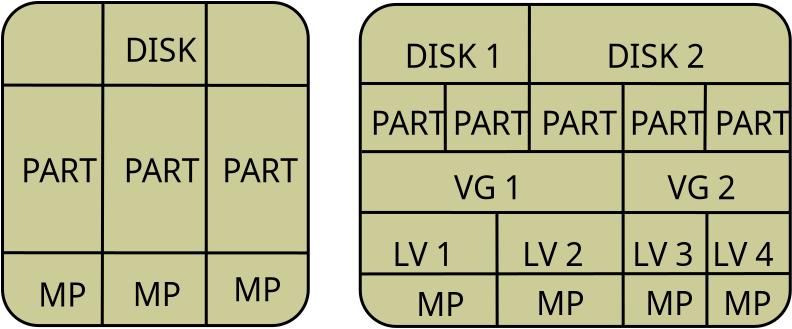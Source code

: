 <?xml version="1.0" encoding="UTF-8"?>
<dia:diagram xmlns:dia="http://www.lysator.liu.se/~alla/dia/">
  <dia:layer name="Hintergrund" visible="true">
    <dia:object type="Standard - Box" version="0" id="O0">
      <dia:attribute name="obj_pos">
        <dia:point val="0.462,1.997"/>
      </dia:attribute>
      <dia:attribute name="obj_bb">
        <dia:rectangle val="0.387,1.922;15.825,18.225"/>
      </dia:attribute>
      <dia:attribute name="elem_corner">
        <dia:point val="0.462,1.997"/>
      </dia:attribute>
      <dia:attribute name="elem_width">
        <dia:real val="15.288"/>
      </dia:attribute>
      <dia:attribute name="elem_height">
        <dia:real val="16.153"/>
      </dia:attribute>
      <dia:attribute name="border_width">
        <dia:real val="0.15"/>
      </dia:attribute>
      <dia:attribute name="inner_color">
        <dia:color val="#cccc99"/>
      </dia:attribute>
      <dia:attribute name="show_background">
        <dia:boolean val="true"/>
      </dia:attribute>
      <dia:attribute name="corner_radius">
        <dia:real val="1.8"/>
      </dia:attribute>
    </dia:object>
    <dia:object type="Standard - Box" version="0" id="O1">
      <dia:attribute name="obj_pos">
        <dia:point val="18.35,2.094"/>
      </dia:attribute>
      <dia:attribute name="obj_bb">
        <dia:rectangle val="18.275,2.019;39.925,18.269"/>
      </dia:attribute>
      <dia:attribute name="elem_corner">
        <dia:point val="18.35,2.094"/>
      </dia:attribute>
      <dia:attribute name="elem_width">
        <dia:real val="21.5"/>
      </dia:attribute>
      <dia:attribute name="elem_height">
        <dia:real val="16.1"/>
      </dia:attribute>
      <dia:attribute name="border_width">
        <dia:real val="0.15"/>
      </dia:attribute>
      <dia:attribute name="inner_color">
        <dia:color val="#cccc99"/>
      </dia:attribute>
      <dia:attribute name="show_background">
        <dia:boolean val="true"/>
      </dia:attribute>
      <dia:attribute name="corner_radius">
        <dia:real val="1.8"/>
      </dia:attribute>
    </dia:object>
  </dia:layer>
  <dia:layer name="Text" visible="true">
    <dia:object type="Standard - Text" version="1" id="O2">
      <dia:attribute name="obj_pos">
        <dia:point val="6.576,4.339"/>
      </dia:attribute>
      <dia:attribute name="obj_bb">
        <dia:rectangle val="6.576,3.244;9.824,5.434"/>
      </dia:attribute>
      <dia:attribute name="text">
        <dia:composite type="text">
          <dia:attribute name="string">
            <dia:string>#DISK#</dia:string>
          </dia:attribute>
          <dia:attribute name="font">
            <dia:font family="andale sans" style="0" name="Courier"/>
          </dia:attribute>
          <dia:attribute name="height">
            <dia:real val="2"/>
          </dia:attribute>
          <dia:attribute name="pos">
            <dia:point val="6.576,4.907"/>
          </dia:attribute>
          <dia:attribute name="color">
            <dia:color val="#000000"/>
          </dia:attribute>
          <dia:attribute name="alignment">
            <dia:enum val="0"/>
          </dia:attribute>
        </dia:composite>
      </dia:attribute>
      <dia:attribute name="valign">
        <dia:enum val="2"/>
      </dia:attribute>
    </dia:object>
    <dia:object type="Standard - Text" version="1" id="O3">
      <dia:attribute name="obj_pos">
        <dia:point val="37.446,27.604"/>
      </dia:attribute>
      <dia:attribute name="obj_bb">
        <dia:rectangle val="37.446,27.024;37.446,27.741"/>
      </dia:attribute>
      <dia:attribute name="text">
        <dia:composite type="text">
          <dia:attribute name="string">
            <dia:string>##</dia:string>
          </dia:attribute>
          <dia:attribute name="font">
            <dia:font family="sans" style="0" name="Helvetica"/>
          </dia:attribute>
          <dia:attribute name="height">
            <dia:real val="0.8"/>
          </dia:attribute>
          <dia:attribute name="pos">
            <dia:point val="37.446,27.604"/>
          </dia:attribute>
          <dia:attribute name="color">
            <dia:color val="#000000"/>
          </dia:attribute>
          <dia:attribute name="alignment">
            <dia:enum val="0"/>
          </dia:attribute>
        </dia:composite>
      </dia:attribute>
      <dia:attribute name="valign">
        <dia:enum val="3"/>
      </dia:attribute>
    </dia:object>
    <dia:object type="Standard - Text" version="1" id="O4">
      <dia:attribute name="obj_pos">
        <dia:point val="1.399,10.369"/>
      </dia:attribute>
      <dia:attribute name="obj_bb">
        <dia:rectangle val="1.399,9.274;4.944,11.464"/>
      </dia:attribute>
      <dia:attribute name="text">
        <dia:composite type="text">
          <dia:attribute name="string">
            <dia:string>#PART#</dia:string>
          </dia:attribute>
          <dia:attribute name="font">
            <dia:font family="andale sans" style="0" name="Courier"/>
          </dia:attribute>
          <dia:attribute name="height">
            <dia:real val="2"/>
          </dia:attribute>
          <dia:attribute name="pos">
            <dia:point val="1.399,10.936"/>
          </dia:attribute>
          <dia:attribute name="color">
            <dia:color val="#000000"/>
          </dia:attribute>
          <dia:attribute name="alignment">
            <dia:enum val="0"/>
          </dia:attribute>
        </dia:composite>
      </dia:attribute>
      <dia:attribute name="valign">
        <dia:enum val="2"/>
      </dia:attribute>
    </dia:object>
    <dia:object type="Standard - Text" version="1" id="O5">
      <dia:attribute name="obj_pos">
        <dia:point val="19.957,14.556"/>
      </dia:attribute>
      <dia:attribute name="obj_bb">
        <dia:rectangle val="19.957,13.461;22.897,15.651"/>
      </dia:attribute>
      <dia:attribute name="text">
        <dia:composite type="text">
          <dia:attribute name="string">
            <dia:string>#LV 1#</dia:string>
          </dia:attribute>
          <dia:attribute name="font">
            <dia:font family="andale sans" style="0" name="Courier"/>
          </dia:attribute>
          <dia:attribute name="height">
            <dia:real val="2"/>
          </dia:attribute>
          <dia:attribute name="pos">
            <dia:point val="19.957,15.123"/>
          </dia:attribute>
          <dia:attribute name="color">
            <dia:color val="#000000"/>
          </dia:attribute>
          <dia:attribute name="alignment">
            <dia:enum val="0"/>
          </dia:attribute>
        </dia:composite>
      </dia:attribute>
      <dia:attribute name="valign">
        <dia:enum val="2"/>
      </dia:attribute>
    </dia:object>
    <dia:object type="Standard - Text" version="1" id="O6">
      <dia:attribute name="obj_pos">
        <dia:point val="26.447,14.556"/>
      </dia:attribute>
      <dia:attribute name="obj_bb">
        <dia:rectangle val="26.447,13.461;29.387,15.651"/>
      </dia:attribute>
      <dia:attribute name="text">
        <dia:composite type="text">
          <dia:attribute name="string">
            <dia:string>#LV 2#</dia:string>
          </dia:attribute>
          <dia:attribute name="font">
            <dia:font family="andale sans" style="0" name="Courier"/>
          </dia:attribute>
          <dia:attribute name="height">
            <dia:real val="2"/>
          </dia:attribute>
          <dia:attribute name="pos">
            <dia:point val="26.447,15.123"/>
          </dia:attribute>
          <dia:attribute name="color">
            <dia:color val="#000000"/>
          </dia:attribute>
          <dia:attribute name="alignment">
            <dia:enum val="0"/>
          </dia:attribute>
        </dia:composite>
      </dia:attribute>
      <dia:attribute name="valign">
        <dia:enum val="2"/>
      </dia:attribute>
    </dia:object>
    <dia:object type="Standard - Text" version="1" id="O7">
      <dia:attribute name="obj_pos">
        <dia:point val="31.951,14.556"/>
      </dia:attribute>
      <dia:attribute name="obj_bb">
        <dia:rectangle val="31.951,13.461;34.891,15.651"/>
      </dia:attribute>
      <dia:attribute name="text">
        <dia:composite type="text">
          <dia:attribute name="string">
            <dia:string>#LV 3#</dia:string>
          </dia:attribute>
          <dia:attribute name="font">
            <dia:font family="andale sans" style="0" name="Courier"/>
          </dia:attribute>
          <dia:attribute name="height">
            <dia:real val="2"/>
          </dia:attribute>
          <dia:attribute name="pos">
            <dia:point val="31.951,15.123"/>
          </dia:attribute>
          <dia:attribute name="color">
            <dia:color val="#000000"/>
          </dia:attribute>
          <dia:attribute name="alignment">
            <dia:enum val="0"/>
          </dia:attribute>
        </dia:composite>
      </dia:attribute>
      <dia:attribute name="valign">
        <dia:enum val="2"/>
      </dia:attribute>
    </dia:object>
    <dia:object type="Standard - Text" version="1" id="O8">
      <dia:attribute name="obj_pos">
        <dia:point val="35.955,14.556"/>
      </dia:attribute>
      <dia:attribute name="obj_bb">
        <dia:rectangle val="35.955,13.461;38.895,15.651"/>
      </dia:attribute>
      <dia:attribute name="text">
        <dia:composite type="text">
          <dia:attribute name="string">
            <dia:string>#LV 4#</dia:string>
          </dia:attribute>
          <dia:attribute name="font">
            <dia:font family="andale sans" style="0" name="Courier"/>
          </dia:attribute>
          <dia:attribute name="height">
            <dia:real val="2"/>
          </dia:attribute>
          <dia:attribute name="pos">
            <dia:point val="35.955,15.123"/>
          </dia:attribute>
          <dia:attribute name="color">
            <dia:color val="#000000"/>
          </dia:attribute>
          <dia:attribute name="alignment">
            <dia:enum val="0"/>
          </dia:attribute>
        </dia:composite>
      </dia:attribute>
      <dia:attribute name="valign">
        <dia:enum val="2"/>
      </dia:attribute>
    </dia:object>
    <dia:object type="Standard - Text" version="1" id="O9">
      <dia:attribute name="obj_pos">
        <dia:point val="23.042,11.211"/>
      </dia:attribute>
      <dia:attribute name="obj_bb">
        <dia:rectangle val="23.042,10.116;26.392,12.306"/>
      </dia:attribute>
      <dia:attribute name="text">
        <dia:composite type="text">
          <dia:attribute name="string">
            <dia:string>#VG 1#</dia:string>
          </dia:attribute>
          <dia:attribute name="font">
            <dia:font family="andale sans" style="0" name="Courier"/>
          </dia:attribute>
          <dia:attribute name="height">
            <dia:real val="2"/>
          </dia:attribute>
          <dia:attribute name="pos">
            <dia:point val="23.042,11.778"/>
          </dia:attribute>
          <dia:attribute name="color">
            <dia:color val="#000000"/>
          </dia:attribute>
          <dia:attribute name="alignment">
            <dia:enum val="0"/>
          </dia:attribute>
        </dia:composite>
      </dia:attribute>
      <dia:attribute name="valign">
        <dia:enum val="2"/>
      </dia:attribute>
    </dia:object>
    <dia:object type="Standard - Text" version="1" id="O10">
      <dia:attribute name="obj_pos">
        <dia:point val="33.715,11.211"/>
      </dia:attribute>
      <dia:attribute name="obj_bb">
        <dia:rectangle val="33.715,10.116;37.065,12.306"/>
      </dia:attribute>
      <dia:attribute name="text">
        <dia:composite type="text">
          <dia:attribute name="string">
            <dia:string>#VG 2#</dia:string>
          </dia:attribute>
          <dia:attribute name="font">
            <dia:font family="andale sans" style="0" name="Courier"/>
          </dia:attribute>
          <dia:attribute name="height">
            <dia:real val="2"/>
          </dia:attribute>
          <dia:attribute name="pos">
            <dia:point val="33.715,11.778"/>
          </dia:attribute>
          <dia:attribute name="color">
            <dia:color val="#000000"/>
          </dia:attribute>
          <dia:attribute name="alignment">
            <dia:enum val="0"/>
          </dia:attribute>
        </dia:composite>
      </dia:attribute>
      <dia:attribute name="valign">
        <dia:enum val="2"/>
      </dia:attribute>
    </dia:object>
    <dia:object type="Standard - Text" version="1" id="O11">
      <dia:attribute name="obj_pos">
        <dia:point val="20.572,4.639"/>
      </dia:attribute>
      <dia:attribute name="obj_bb">
        <dia:rectangle val="20.572,3.544;25.122,5.734"/>
      </dia:attribute>
      <dia:attribute name="text">
        <dia:composite type="text">
          <dia:attribute name="string">
            <dia:string>#DISK 1#</dia:string>
          </dia:attribute>
          <dia:attribute name="font">
            <dia:font family="andale sans" style="0" name="Courier"/>
          </dia:attribute>
          <dia:attribute name="height">
            <dia:real val="2"/>
          </dia:attribute>
          <dia:attribute name="pos">
            <dia:point val="20.572,5.207"/>
          </dia:attribute>
          <dia:attribute name="color">
            <dia:color val="#000000"/>
          </dia:attribute>
          <dia:attribute name="alignment">
            <dia:enum val="0"/>
          </dia:attribute>
        </dia:composite>
      </dia:attribute>
      <dia:attribute name="valign">
        <dia:enum val="2"/>
      </dia:attribute>
    </dia:object>
    <dia:object type="Standard - Text" version="1" id="O12">
      <dia:attribute name="obj_pos">
        <dia:point val="30.665,4.639"/>
      </dia:attribute>
      <dia:attribute name="obj_bb">
        <dia:rectangle val="30.665,3.544;35.215,5.734"/>
      </dia:attribute>
      <dia:attribute name="text">
        <dia:composite type="text">
          <dia:attribute name="string">
            <dia:string>#DISK 2#</dia:string>
          </dia:attribute>
          <dia:attribute name="font">
            <dia:font family="andale sans" style="0" name="Courier"/>
          </dia:attribute>
          <dia:attribute name="height">
            <dia:real val="2"/>
          </dia:attribute>
          <dia:attribute name="pos">
            <dia:point val="30.665,5.207"/>
          </dia:attribute>
          <dia:attribute name="color">
            <dia:color val="#000000"/>
          </dia:attribute>
          <dia:attribute name="alignment">
            <dia:enum val="0"/>
          </dia:attribute>
        </dia:composite>
      </dia:attribute>
      <dia:attribute name="valign">
        <dia:enum val="2"/>
      </dia:attribute>
    </dia:object>
    <dia:object type="Standard - Text" version="1" id="O13">
      <dia:attribute name="obj_pos">
        <dia:point val="2.25,16.58"/>
      </dia:attribute>
      <dia:attribute name="obj_bb">
        <dia:rectangle val="2.25,15.485;4.445,17.675"/>
      </dia:attribute>
      <dia:attribute name="text">
        <dia:composite type="text">
          <dia:attribute name="string">
            <dia:string>#MP#</dia:string>
          </dia:attribute>
          <dia:attribute name="font">
            <dia:font family="andale sans" style="0" name="Courier"/>
          </dia:attribute>
          <dia:attribute name="height">
            <dia:real val="2"/>
          </dia:attribute>
          <dia:attribute name="pos">
            <dia:point val="2.25,17.148"/>
          </dia:attribute>
          <dia:attribute name="color">
            <dia:color val="#000000"/>
          </dia:attribute>
          <dia:attribute name="alignment">
            <dia:enum val="0"/>
          </dia:attribute>
        </dia:composite>
      </dia:attribute>
      <dia:attribute name="valign">
        <dia:enum val="2"/>
      </dia:attribute>
    </dia:object>
    <dia:object type="Standard - Text" version="1" id="O14">
      <dia:attribute name="obj_pos">
        <dia:point val="6.525,10.369"/>
      </dia:attribute>
      <dia:attribute name="obj_bb">
        <dia:rectangle val="6.525,9.274;10.07,11.464"/>
      </dia:attribute>
      <dia:attribute name="text">
        <dia:composite type="text">
          <dia:attribute name="string">
            <dia:string>#PART#</dia:string>
          </dia:attribute>
          <dia:attribute name="font">
            <dia:font family="andale sans" style="0" name="Courier"/>
          </dia:attribute>
          <dia:attribute name="height">
            <dia:real val="2"/>
          </dia:attribute>
          <dia:attribute name="pos">
            <dia:point val="6.525,10.936"/>
          </dia:attribute>
          <dia:attribute name="color">
            <dia:color val="#000000"/>
          </dia:attribute>
          <dia:attribute name="alignment">
            <dia:enum val="0"/>
          </dia:attribute>
        </dia:composite>
      </dia:attribute>
      <dia:attribute name="valign">
        <dia:enum val="2"/>
      </dia:attribute>
    </dia:object>
    <dia:object type="Standard - Text" version="1" id="O15">
      <dia:attribute name="obj_pos">
        <dia:point val="11.45,10.369"/>
      </dia:attribute>
      <dia:attribute name="obj_bb">
        <dia:rectangle val="11.45,9.274;14.995,11.464"/>
      </dia:attribute>
      <dia:attribute name="text">
        <dia:composite type="text">
          <dia:attribute name="string">
            <dia:string>#PART#</dia:string>
          </dia:attribute>
          <dia:attribute name="font">
            <dia:font family="andale sans" style="0" name="Courier"/>
          </dia:attribute>
          <dia:attribute name="height">
            <dia:real val="2"/>
          </dia:attribute>
          <dia:attribute name="pos">
            <dia:point val="11.45,10.936"/>
          </dia:attribute>
          <dia:attribute name="color">
            <dia:color val="#000000"/>
          </dia:attribute>
          <dia:attribute name="alignment">
            <dia:enum val="0"/>
          </dia:attribute>
        </dia:composite>
      </dia:attribute>
      <dia:attribute name="valign">
        <dia:enum val="2"/>
      </dia:attribute>
    </dia:object>
    <dia:object type="Standard - Text" version="1" id="O16">
      <dia:attribute name="obj_pos">
        <dia:point val="18.875,7.99"/>
      </dia:attribute>
      <dia:attribute name="obj_bb">
        <dia:rectangle val="18.875,6.895;22.42,9.085"/>
      </dia:attribute>
      <dia:attribute name="text">
        <dia:composite type="text">
          <dia:attribute name="string">
            <dia:string>#PART#</dia:string>
          </dia:attribute>
          <dia:attribute name="font">
            <dia:font family="andale sans" style="0" name="Courier"/>
          </dia:attribute>
          <dia:attribute name="height">
            <dia:real val="2"/>
          </dia:attribute>
          <dia:attribute name="pos">
            <dia:point val="18.875,8.557"/>
          </dia:attribute>
          <dia:attribute name="color">
            <dia:color val="#000000"/>
          </dia:attribute>
          <dia:attribute name="alignment">
            <dia:enum val="0"/>
          </dia:attribute>
        </dia:composite>
      </dia:attribute>
      <dia:attribute name="valign">
        <dia:enum val="2"/>
      </dia:attribute>
    </dia:object>
    <dia:object type="Standard - Text" version="1" id="O17">
      <dia:attribute name="obj_pos">
        <dia:point val="22.975,7.99"/>
      </dia:attribute>
      <dia:attribute name="obj_bb">
        <dia:rectangle val="22.975,6.895;26.52,9.085"/>
      </dia:attribute>
      <dia:attribute name="text">
        <dia:composite type="text">
          <dia:attribute name="string">
            <dia:string>#PART#</dia:string>
          </dia:attribute>
          <dia:attribute name="font">
            <dia:font family="andale sans" style="0" name="Courier"/>
          </dia:attribute>
          <dia:attribute name="height">
            <dia:real val="2"/>
          </dia:attribute>
          <dia:attribute name="pos">
            <dia:point val="22.975,8.557"/>
          </dia:attribute>
          <dia:attribute name="color">
            <dia:color val="#000000"/>
          </dia:attribute>
          <dia:attribute name="alignment">
            <dia:enum val="0"/>
          </dia:attribute>
        </dia:composite>
      </dia:attribute>
      <dia:attribute name="valign">
        <dia:enum val="2"/>
      </dia:attribute>
    </dia:object>
    <dia:object type="Standard - Text" version="1" id="O18">
      <dia:attribute name="obj_pos">
        <dia:point val="27.4,7.99"/>
      </dia:attribute>
      <dia:attribute name="obj_bb">
        <dia:rectangle val="27.4,6.895;30.945,9.085"/>
      </dia:attribute>
      <dia:attribute name="text">
        <dia:composite type="text">
          <dia:attribute name="string">
            <dia:string>#PART#</dia:string>
          </dia:attribute>
          <dia:attribute name="font">
            <dia:font family="andale sans" style="0" name="Courier"/>
          </dia:attribute>
          <dia:attribute name="height">
            <dia:real val="2"/>
          </dia:attribute>
          <dia:attribute name="pos">
            <dia:point val="27.4,8.557"/>
          </dia:attribute>
          <dia:attribute name="color">
            <dia:color val="#000000"/>
          </dia:attribute>
          <dia:attribute name="alignment">
            <dia:enum val="0"/>
          </dia:attribute>
        </dia:composite>
      </dia:attribute>
      <dia:attribute name="valign">
        <dia:enum val="2"/>
      </dia:attribute>
    </dia:object>
    <dia:object type="Standard - Text" version="1" id="O19">
      <dia:attribute name="obj_pos">
        <dia:point val="31.825,7.99"/>
      </dia:attribute>
      <dia:attribute name="obj_bb">
        <dia:rectangle val="31.825,6.895;35.37,9.085"/>
      </dia:attribute>
      <dia:attribute name="text">
        <dia:composite type="text">
          <dia:attribute name="string">
            <dia:string>#PART#</dia:string>
          </dia:attribute>
          <dia:attribute name="font">
            <dia:font family="andale sans" style="0" name="Courier"/>
          </dia:attribute>
          <dia:attribute name="height">
            <dia:real val="2"/>
          </dia:attribute>
          <dia:attribute name="pos">
            <dia:point val="31.825,8.557"/>
          </dia:attribute>
          <dia:attribute name="color">
            <dia:color val="#000000"/>
          </dia:attribute>
          <dia:attribute name="alignment">
            <dia:enum val="0"/>
          </dia:attribute>
        </dia:composite>
      </dia:attribute>
      <dia:attribute name="valign">
        <dia:enum val="2"/>
      </dia:attribute>
    </dia:object>
    <dia:object type="Standard - Text" version="1" id="O20">
      <dia:attribute name="obj_pos">
        <dia:point val="36.075,7.99"/>
      </dia:attribute>
      <dia:attribute name="obj_bb">
        <dia:rectangle val="36.075,6.895;39.62,9.085"/>
      </dia:attribute>
      <dia:attribute name="text">
        <dia:composite type="text">
          <dia:attribute name="string">
            <dia:string>#PART#</dia:string>
          </dia:attribute>
          <dia:attribute name="font">
            <dia:font family="andale sans" style="0" name="Courier"/>
          </dia:attribute>
          <dia:attribute name="height">
            <dia:real val="2"/>
          </dia:attribute>
          <dia:attribute name="pos">
            <dia:point val="36.075,8.557"/>
          </dia:attribute>
          <dia:attribute name="color">
            <dia:color val="#000000"/>
          </dia:attribute>
          <dia:attribute name="alignment">
            <dia:enum val="0"/>
          </dia:attribute>
        </dia:composite>
      </dia:attribute>
      <dia:attribute name="valign">
        <dia:enum val="2"/>
      </dia:attribute>
    </dia:object>
    <dia:object type="Standard - Text" version="1" id="O21">
      <dia:attribute name="obj_pos">
        <dia:point val="6.975,16.55"/>
      </dia:attribute>
      <dia:attribute name="obj_bb">
        <dia:rectangle val="6.975,15.455;9.17,17.645"/>
      </dia:attribute>
      <dia:attribute name="text">
        <dia:composite type="text">
          <dia:attribute name="string">
            <dia:string>#MP#</dia:string>
          </dia:attribute>
          <dia:attribute name="font">
            <dia:font family="andale sans" style="0" name="Courier"/>
          </dia:attribute>
          <dia:attribute name="height">
            <dia:real val="2"/>
          </dia:attribute>
          <dia:attribute name="pos">
            <dia:point val="6.975,17.117"/>
          </dia:attribute>
          <dia:attribute name="color">
            <dia:color val="#000000"/>
          </dia:attribute>
          <dia:attribute name="alignment">
            <dia:enum val="0"/>
          </dia:attribute>
        </dia:composite>
      </dia:attribute>
      <dia:attribute name="valign">
        <dia:enum val="2"/>
      </dia:attribute>
    </dia:object>
    <dia:object type="Standard - Text" version="1" id="O22">
      <dia:attribute name="obj_pos">
        <dia:point val="12,16.31"/>
      </dia:attribute>
      <dia:attribute name="obj_bb">
        <dia:rectangle val="12,15.215;14.195,17.405"/>
      </dia:attribute>
      <dia:attribute name="text">
        <dia:composite type="text">
          <dia:attribute name="string">
            <dia:string>#MP#</dia:string>
          </dia:attribute>
          <dia:attribute name="font">
            <dia:font family="andale sans" style="0" name="Courier"/>
          </dia:attribute>
          <dia:attribute name="height">
            <dia:real val="2"/>
          </dia:attribute>
          <dia:attribute name="pos">
            <dia:point val="12,16.878"/>
          </dia:attribute>
          <dia:attribute name="color">
            <dia:color val="#000000"/>
          </dia:attribute>
          <dia:attribute name="alignment">
            <dia:enum val="0"/>
          </dia:attribute>
        </dia:composite>
      </dia:attribute>
      <dia:attribute name="valign">
        <dia:enum val="2"/>
      </dia:attribute>
    </dia:object>
    <dia:object type="Standard - Text" version="1" id="O23">
      <dia:attribute name="obj_pos">
        <dia:point val="21.15,17.05"/>
      </dia:attribute>
      <dia:attribute name="obj_bb">
        <dia:rectangle val="21.15,15.955;23.345,18.145"/>
      </dia:attribute>
      <dia:attribute name="text">
        <dia:composite type="text">
          <dia:attribute name="string">
            <dia:string>#MP#</dia:string>
          </dia:attribute>
          <dia:attribute name="font">
            <dia:font family="andale sans" style="0" name="Courier"/>
          </dia:attribute>
          <dia:attribute name="height">
            <dia:real val="2"/>
          </dia:attribute>
          <dia:attribute name="pos">
            <dia:point val="21.15,17.617"/>
          </dia:attribute>
          <dia:attribute name="color">
            <dia:color val="#000000"/>
          </dia:attribute>
          <dia:attribute name="alignment">
            <dia:enum val="0"/>
          </dia:attribute>
        </dia:composite>
      </dia:attribute>
      <dia:attribute name="valign">
        <dia:enum val="2"/>
      </dia:attribute>
    </dia:object>
    <dia:object type="Standard - Text" version="1" id="O24">
      <dia:attribute name="obj_pos">
        <dia:point val="27.15,17"/>
      </dia:attribute>
      <dia:attribute name="obj_bb">
        <dia:rectangle val="27.15,15.905;29.345,18.095"/>
      </dia:attribute>
      <dia:attribute name="text">
        <dia:composite type="text">
          <dia:attribute name="string">
            <dia:string>#MP#</dia:string>
          </dia:attribute>
          <dia:attribute name="font">
            <dia:font family="andale sans" style="0" name="Courier"/>
          </dia:attribute>
          <dia:attribute name="height">
            <dia:real val="2"/>
          </dia:attribute>
          <dia:attribute name="pos">
            <dia:point val="27.15,17.567"/>
          </dia:attribute>
          <dia:attribute name="color">
            <dia:color val="#000000"/>
          </dia:attribute>
          <dia:attribute name="alignment">
            <dia:enum val="0"/>
          </dia:attribute>
        </dia:composite>
      </dia:attribute>
      <dia:attribute name="valign">
        <dia:enum val="2"/>
      </dia:attribute>
    </dia:object>
    <dia:object type="Standard - Text" version="1" id="O25">
      <dia:attribute name="obj_pos">
        <dia:point val="32.6,17"/>
      </dia:attribute>
      <dia:attribute name="obj_bb">
        <dia:rectangle val="32.6,15.905;34.795,18.095"/>
      </dia:attribute>
      <dia:attribute name="text">
        <dia:composite type="text">
          <dia:attribute name="string">
            <dia:string>#MP#</dia:string>
          </dia:attribute>
          <dia:attribute name="font">
            <dia:font family="andale sans" style="0" name="Courier"/>
          </dia:attribute>
          <dia:attribute name="height">
            <dia:real val="2"/>
          </dia:attribute>
          <dia:attribute name="pos">
            <dia:point val="32.6,17.567"/>
          </dia:attribute>
          <dia:attribute name="color">
            <dia:color val="#000000"/>
          </dia:attribute>
          <dia:attribute name="alignment">
            <dia:enum val="0"/>
          </dia:attribute>
        </dia:composite>
      </dia:attribute>
      <dia:attribute name="valign">
        <dia:enum val="2"/>
      </dia:attribute>
    </dia:object>
    <dia:object type="Standard - Text" version="1" id="O26">
      <dia:attribute name="obj_pos">
        <dia:point val="36.5,17"/>
      </dia:attribute>
      <dia:attribute name="obj_bb">
        <dia:rectangle val="36.5,15.905;38.695,18.095"/>
      </dia:attribute>
      <dia:attribute name="text">
        <dia:composite type="text">
          <dia:attribute name="string">
            <dia:string>#MP#</dia:string>
          </dia:attribute>
          <dia:attribute name="font">
            <dia:font family="andale sans" style="0" name="Courier"/>
          </dia:attribute>
          <dia:attribute name="height">
            <dia:real val="2"/>
          </dia:attribute>
          <dia:attribute name="pos">
            <dia:point val="36.5,17.567"/>
          </dia:attribute>
          <dia:attribute name="color">
            <dia:color val="#000000"/>
          </dia:attribute>
          <dia:attribute name="alignment">
            <dia:enum val="0"/>
          </dia:attribute>
        </dia:composite>
      </dia:attribute>
      <dia:attribute name="valign">
        <dia:enum val="2"/>
      </dia:attribute>
    </dia:object>
  </dia:layer>
  <dia:layer name="Linien" visible="true" active="true">
    <dia:object type="Standard - Line" version="0" id="O27">
      <dia:attribute name="obj_pos">
        <dia:point val="0.529,6.127"/>
      </dia:attribute>
      <dia:attribute name="obj_bb">
        <dia:rectangle val="0.454,6.052;15.771,6.219"/>
      </dia:attribute>
      <dia:attribute name="conn_endpoints">
        <dia:point val="0.529,6.127"/>
        <dia:point val="15.696,6.144"/>
      </dia:attribute>
      <dia:attribute name="numcp">
        <dia:int val="1"/>
      </dia:attribute>
      <dia:attribute name="line_width">
        <dia:real val="0.15"/>
      </dia:attribute>
    </dia:object>
    <dia:object type="Standard - Line" version="0" id="O28">
      <dia:attribute name="obj_pos">
        <dia:point val="18.335,6.046"/>
      </dia:attribute>
      <dia:attribute name="obj_bb">
        <dia:rectangle val="18.26,5.971;39.875,6.125"/>
      </dia:attribute>
      <dia:attribute name="conn_endpoints">
        <dia:point val="18.335,6.046"/>
        <dia:point val="39.8,6.05"/>
      </dia:attribute>
      <dia:attribute name="numcp">
        <dia:int val="1"/>
      </dia:attribute>
      <dia:attribute name="line_width">
        <dia:real val="0.15"/>
      </dia:attribute>
    </dia:object>
    <dia:object type="Standard - Line" version="0" id="O29">
      <dia:attribute name="obj_pos">
        <dia:point val="18.433,9.453"/>
      </dia:attribute>
      <dia:attribute name="obj_bb">
        <dia:rectangle val="18.358,9.375;39.925,9.528"/>
      </dia:attribute>
      <dia:attribute name="conn_endpoints">
        <dia:point val="18.433,9.453"/>
        <dia:point val="39.85,9.45"/>
      </dia:attribute>
      <dia:attribute name="numcp">
        <dia:int val="1"/>
      </dia:attribute>
      <dia:attribute name="line_width">
        <dia:real val="0.15"/>
      </dia:attribute>
    </dia:object>
    <dia:object type="Standard - Line" version="0" id="O30">
      <dia:attribute name="obj_pos">
        <dia:point val="18.308,15.569"/>
      </dia:attribute>
      <dia:attribute name="obj_bb">
        <dia:rectangle val="18.233,15.475;39.925,15.644"/>
      </dia:attribute>
      <dia:attribute name="conn_endpoints">
        <dia:point val="18.308,15.569"/>
        <dia:point val="39.85,15.55"/>
      </dia:attribute>
      <dia:attribute name="numcp">
        <dia:int val="1"/>
      </dia:attribute>
      <dia:attribute name="line_width">
        <dia:real val="0.15"/>
      </dia:attribute>
    </dia:object>
    <dia:object type="Standard - Line" version="0" id="O31">
      <dia:attribute name="obj_pos">
        <dia:point val="18.296,12.494"/>
      </dia:attribute>
      <dia:attribute name="obj_bb">
        <dia:rectangle val="18.221,12.419;39.875,12.575"/>
      </dia:attribute>
      <dia:attribute name="conn_endpoints">
        <dia:point val="18.296,12.494"/>
        <dia:point val="39.8,12.5"/>
      </dia:attribute>
      <dia:attribute name="numcp">
        <dia:int val="1"/>
      </dia:attribute>
      <dia:attribute name="line_width">
        <dia:real val="0.15"/>
      </dia:attribute>
    </dia:object>
    <dia:object type="Standard - Line" version="0" id="O32">
      <dia:attribute name="obj_pos">
        <dia:point val="0.528,14.508"/>
      </dia:attribute>
      <dia:attribute name="obj_bb">
        <dia:rectangle val="0.453,14.433;15.837,14.594"/>
      </dia:attribute>
      <dia:attribute name="conn_endpoints">
        <dia:point val="0.528,14.508"/>
        <dia:point val="15.762,14.519"/>
      </dia:attribute>
      <dia:attribute name="numcp">
        <dia:int val="1"/>
      </dia:attribute>
      <dia:attribute name="line_width">
        <dia:real val="0.15"/>
      </dia:attribute>
    </dia:object>
    <dia:object type="Standard - Line" version="0" id="O33">
      <dia:attribute name="obj_pos">
        <dia:point val="5.487,2.044"/>
      </dia:attribute>
      <dia:attribute name="obj_bb">
        <dia:rectangle val="5.375,1.969;5.562,18.2"/>
      </dia:attribute>
      <dia:attribute name="conn_endpoints">
        <dia:point val="5.487,2.044"/>
        <dia:point val="5.45,18.125"/>
      </dia:attribute>
      <dia:attribute name="numcp">
        <dia:int val="1"/>
      </dia:attribute>
      <dia:attribute name="line_width">
        <dia:real val="0.15"/>
      </dia:attribute>
    </dia:object>
    <dia:object type="Standard - Line" version="0" id="O34">
      <dia:attribute name="obj_pos">
        <dia:point val="10.65,2.05"/>
      </dia:attribute>
      <dia:attribute name="obj_bb">
        <dia:rectangle val="10.575,1.975;10.725,18.275"/>
      </dia:attribute>
      <dia:attribute name="conn_endpoints">
        <dia:point val="10.65,2.05"/>
        <dia:point val="10.65,18.2"/>
      </dia:attribute>
      <dia:attribute name="numcp">
        <dia:int val="1"/>
      </dia:attribute>
      <dia:attribute name="line_width">
        <dia:real val="0.15"/>
      </dia:attribute>
    </dia:object>
    <dia:object type="Standard - Line" version="0" id="O35">
      <dia:attribute name="obj_pos">
        <dia:point val="31.491,6.068"/>
      </dia:attribute>
      <dia:attribute name="obj_bb">
        <dia:rectangle val="31.416,5.993;31.571,18.269"/>
      </dia:attribute>
      <dia:attribute name="conn_endpoints">
        <dia:point val="31.491,6.068"/>
        <dia:point val="31.496,18.194"/>
      </dia:attribute>
      <dia:attribute name="numcp">
        <dia:int val="1"/>
      </dia:attribute>
      <dia:attribute name="line_width">
        <dia:real val="0.15"/>
      </dia:attribute>
    </dia:object>
    <dia:object type="Standard - Line" version="0" id="O36">
      <dia:attribute name="obj_pos">
        <dia:point val="26.808,2.069"/>
      </dia:attribute>
      <dia:attribute name="obj_bb">
        <dia:rectangle val="26.725,1.994;26.883,9.475"/>
      </dia:attribute>
      <dia:attribute name="conn_endpoints">
        <dia:point val="26.808,2.069"/>
        <dia:point val="26.8,9.4"/>
      </dia:attribute>
      <dia:attribute name="numcp">
        <dia:int val="1"/>
      </dia:attribute>
      <dia:attribute name="line_width">
        <dia:real val="0.15"/>
      </dia:attribute>
    </dia:object>
    <dia:object type="Standard - Line" version="0" id="O37">
      <dia:attribute name="obj_pos">
        <dia:point val="22.596,5.994"/>
      </dia:attribute>
      <dia:attribute name="obj_bb">
        <dia:rectangle val="22.52,5.919;22.678,9.5"/>
      </dia:attribute>
      <dia:attribute name="conn_endpoints">
        <dia:point val="22.596,5.994"/>
        <dia:point val="22.603,9.425"/>
      </dia:attribute>
      <dia:attribute name="numcp">
        <dia:int val="1"/>
      </dia:attribute>
      <dia:attribute name="line_width">
        <dia:real val="0.15"/>
      </dia:attribute>
    </dia:object>
    <dia:object type="Standard - Line" version="0" id="O38">
      <dia:attribute name="obj_pos">
        <dia:point val="35.608,6.019"/>
      </dia:attribute>
      <dia:attribute name="obj_bb">
        <dia:rectangle val="35.508,5.943;35.684,9.469"/>
      </dia:attribute>
      <dia:attribute name="conn_endpoints">
        <dia:point val="35.608,6.019"/>
        <dia:point val="35.583,9.394"/>
      </dia:attribute>
      <dia:attribute name="numcp">
        <dia:int val="1"/>
      </dia:attribute>
      <dia:attribute name="line_width">
        <dia:real val="0.15"/>
      </dia:attribute>
    </dia:object>
    <dia:object type="Standard - Line" version="0" id="O39">
      <dia:attribute name="obj_pos">
        <dia:point val="35.683,12.469"/>
      </dia:attribute>
      <dia:attribute name="obj_bb">
        <dia:rectangle val="35.608,12.394;35.758,18.219"/>
      </dia:attribute>
      <dia:attribute name="conn_endpoints">
        <dia:point val="35.683,12.469"/>
        <dia:point val="35.683,18.144"/>
      </dia:attribute>
      <dia:attribute name="numcp">
        <dia:int val="1"/>
      </dia:attribute>
      <dia:attribute name="line_width">
        <dia:real val="0.15"/>
      </dia:attribute>
    </dia:object>
    <dia:object type="Standard - Line" version="0" id="O40">
      <dia:attribute name="obj_pos">
        <dia:point val="25.183,12.469"/>
      </dia:attribute>
      <dia:attribute name="obj_bb">
        <dia:rectangle val="25.108,12.394;25.271,18.269"/>
      </dia:attribute>
      <dia:attribute name="conn_endpoints">
        <dia:point val="25.183,12.469"/>
        <dia:point val="25.196,18.194"/>
      </dia:attribute>
      <dia:attribute name="numcp">
        <dia:int val="1"/>
      </dia:attribute>
      <dia:attribute name="line_width">
        <dia:real val="0.15"/>
      </dia:attribute>
    </dia:object>
  </dia:layer>
</dia:diagram>
